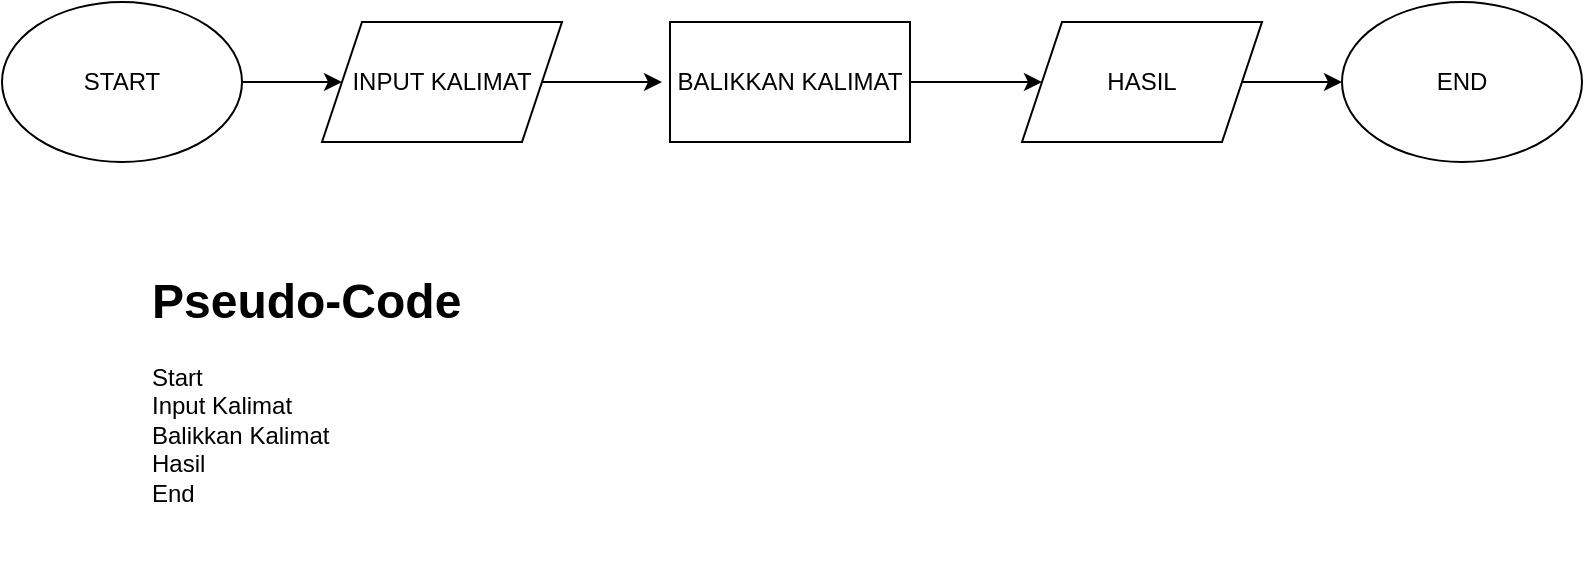 <mxfile version="17.2.4" type="google"><diagram id="aaY0W7a1OtbzQXaX2lNW" name="Page-1"><mxGraphModel dx="868" dy="442" grid="1" gridSize="10" guides="1" tooltips="1" connect="1" arrows="1" fold="1" page="1" pageScale="1" pageWidth="827" pageHeight="1169" math="0" shadow="0"><root><mxCell id="0"/><mxCell id="1" parent="0"/><mxCell id="NrWIVGRVQeTB5cg5DGX2-1" value="END" style="ellipse;whiteSpace=wrap;html=1;" parent="1" vertex="1"><mxGeometry x="690" y="40" width="120" height="80" as="geometry"/></mxCell><mxCell id="NrWIVGRVQeTB5cg5DGX2-2" value="START" style="ellipse;whiteSpace=wrap;html=1;" parent="1" vertex="1"><mxGeometry x="20" y="40" width="120" height="80" as="geometry"/></mxCell><mxCell id="NrWIVGRVQeTB5cg5DGX2-3" value="INPUT KALIMAT" style="shape=parallelogram;perimeter=parallelogramPerimeter;whiteSpace=wrap;html=1;fixedSize=1;" parent="1" vertex="1"><mxGeometry x="180" y="50" width="120" height="60" as="geometry"/></mxCell><mxCell id="NrWIVGRVQeTB5cg5DGX2-4" value="BALIKKAN KALIMAT" style="rounded=0;whiteSpace=wrap;html=1;" parent="1" vertex="1"><mxGeometry x="354" y="50" width="120" height="60" as="geometry"/></mxCell><mxCell id="NrWIVGRVQeTB5cg5DGX2-5" value="HASIL" style="shape=parallelogram;perimeter=parallelogramPerimeter;whiteSpace=wrap;html=1;fixedSize=1;" parent="1" vertex="1"><mxGeometry x="530" y="50" width="120" height="60" as="geometry"/></mxCell><mxCell id="NrWIVGRVQeTB5cg5DGX2-6" value="" style="endArrow=classic;html=1;rounded=0;entryX=0;entryY=0.5;entryDx=0;entryDy=0;" parent="1" target="NrWIVGRVQeTB5cg5DGX2-1" edge="1"><mxGeometry width="50" height="50" relative="1" as="geometry"><mxPoint x="640" y="80" as="sourcePoint"/><mxPoint x="690" y="30" as="targetPoint"/></mxGeometry></mxCell><mxCell id="NrWIVGRVQeTB5cg5DGX2-7" value="" style="endArrow=classic;html=1;rounded=0;entryX=0;entryY=0.5;entryDx=0;entryDy=0;" parent="1" target="NrWIVGRVQeTB5cg5DGX2-5" edge="1"><mxGeometry width="50" height="50" relative="1" as="geometry"><mxPoint x="474" y="80" as="sourcePoint"/><mxPoint x="524" y="30" as="targetPoint"/></mxGeometry></mxCell><mxCell id="NrWIVGRVQeTB5cg5DGX2-8" value="" style="endArrow=classic;html=1;rounded=0;" parent="1" edge="1"><mxGeometry width="50" height="50" relative="1" as="geometry"><mxPoint x="290" y="80" as="sourcePoint"/><mxPoint x="350" y="80" as="targetPoint"/></mxGeometry></mxCell><mxCell id="NrWIVGRVQeTB5cg5DGX2-9" value="" style="endArrow=classic;html=1;rounded=0;entryX=0;entryY=0.5;entryDx=0;entryDy=0;" parent="1" target="NrWIVGRVQeTB5cg5DGX2-3" edge="1"><mxGeometry width="50" height="50" relative="1" as="geometry"><mxPoint x="140" y="80" as="sourcePoint"/><mxPoint x="190" y="30" as="targetPoint"/></mxGeometry></mxCell><mxCell id="NrWIVGRVQeTB5cg5DGX2-10" value="&lt;h1&gt;Pseudo-Code&lt;/h1&gt;&lt;div&gt;Start&lt;/div&gt;&lt;div&gt;Input Kalimat&lt;/div&gt;&lt;div&gt;Balikkan Kalimat&lt;/div&gt;&lt;div&gt;Hasil&amp;nbsp;&lt;/div&gt;&lt;div&gt;End&lt;/div&gt;" style="text;html=1;strokeColor=none;fillColor=none;spacing=5;spacingTop=-20;whiteSpace=wrap;overflow=hidden;rounded=0;" parent="1" vertex="1"><mxGeometry x="90" y="170" width="190" height="150" as="geometry"/></mxCell></root></mxGraphModel></diagram></mxfile>